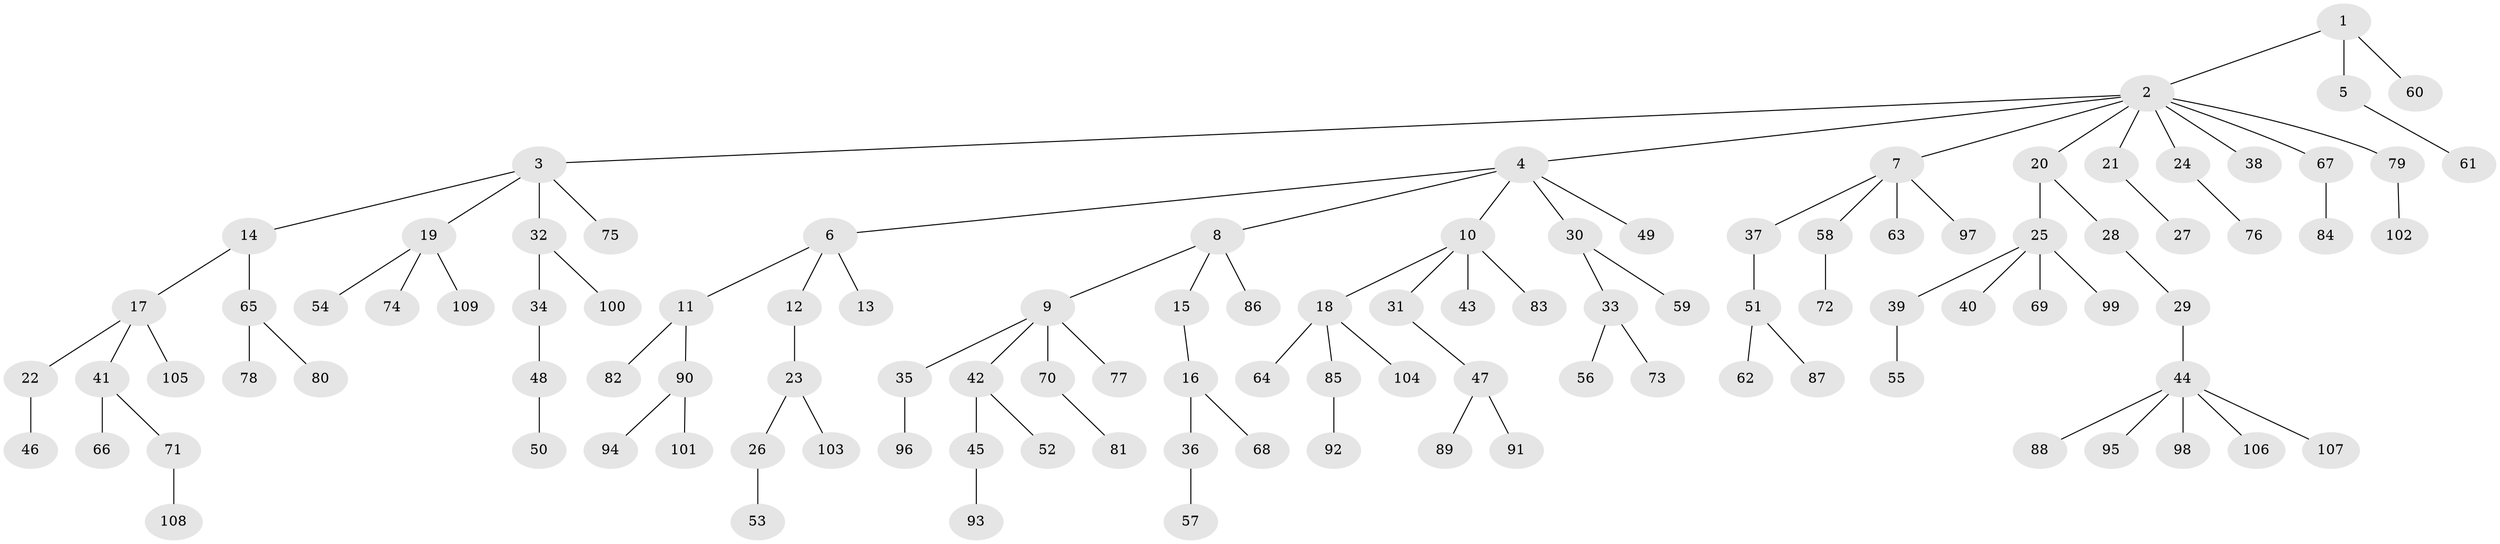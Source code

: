 // coarse degree distribution, {2: 0.21621621621621623, 10: 0.013513513513513514, 4: 0.08108108108108109, 8: 0.013513513513513514, 1: 0.5540540540540541, 3: 0.0945945945945946, 5: 0.02702702702702703}
// Generated by graph-tools (version 1.1) at 2025/52/02/27/25 19:52:11]
// undirected, 109 vertices, 108 edges
graph export_dot {
graph [start="1"]
  node [color=gray90,style=filled];
  1;
  2;
  3;
  4;
  5;
  6;
  7;
  8;
  9;
  10;
  11;
  12;
  13;
  14;
  15;
  16;
  17;
  18;
  19;
  20;
  21;
  22;
  23;
  24;
  25;
  26;
  27;
  28;
  29;
  30;
  31;
  32;
  33;
  34;
  35;
  36;
  37;
  38;
  39;
  40;
  41;
  42;
  43;
  44;
  45;
  46;
  47;
  48;
  49;
  50;
  51;
  52;
  53;
  54;
  55;
  56;
  57;
  58;
  59;
  60;
  61;
  62;
  63;
  64;
  65;
  66;
  67;
  68;
  69;
  70;
  71;
  72;
  73;
  74;
  75;
  76;
  77;
  78;
  79;
  80;
  81;
  82;
  83;
  84;
  85;
  86;
  87;
  88;
  89;
  90;
  91;
  92;
  93;
  94;
  95;
  96;
  97;
  98;
  99;
  100;
  101;
  102;
  103;
  104;
  105;
  106;
  107;
  108;
  109;
  1 -- 2;
  1 -- 5;
  1 -- 60;
  2 -- 3;
  2 -- 4;
  2 -- 7;
  2 -- 20;
  2 -- 21;
  2 -- 24;
  2 -- 38;
  2 -- 67;
  2 -- 79;
  3 -- 14;
  3 -- 19;
  3 -- 32;
  3 -- 75;
  4 -- 6;
  4 -- 8;
  4 -- 10;
  4 -- 30;
  4 -- 49;
  5 -- 61;
  6 -- 11;
  6 -- 12;
  6 -- 13;
  7 -- 37;
  7 -- 58;
  7 -- 63;
  7 -- 97;
  8 -- 9;
  8 -- 15;
  8 -- 86;
  9 -- 35;
  9 -- 42;
  9 -- 70;
  9 -- 77;
  10 -- 18;
  10 -- 31;
  10 -- 43;
  10 -- 83;
  11 -- 82;
  11 -- 90;
  12 -- 23;
  14 -- 17;
  14 -- 65;
  15 -- 16;
  16 -- 36;
  16 -- 68;
  17 -- 22;
  17 -- 41;
  17 -- 105;
  18 -- 64;
  18 -- 85;
  18 -- 104;
  19 -- 54;
  19 -- 74;
  19 -- 109;
  20 -- 25;
  20 -- 28;
  21 -- 27;
  22 -- 46;
  23 -- 26;
  23 -- 103;
  24 -- 76;
  25 -- 39;
  25 -- 40;
  25 -- 69;
  25 -- 99;
  26 -- 53;
  28 -- 29;
  29 -- 44;
  30 -- 33;
  30 -- 59;
  31 -- 47;
  32 -- 34;
  32 -- 100;
  33 -- 56;
  33 -- 73;
  34 -- 48;
  35 -- 96;
  36 -- 57;
  37 -- 51;
  39 -- 55;
  41 -- 66;
  41 -- 71;
  42 -- 45;
  42 -- 52;
  44 -- 88;
  44 -- 95;
  44 -- 98;
  44 -- 106;
  44 -- 107;
  45 -- 93;
  47 -- 89;
  47 -- 91;
  48 -- 50;
  51 -- 62;
  51 -- 87;
  58 -- 72;
  65 -- 78;
  65 -- 80;
  67 -- 84;
  70 -- 81;
  71 -- 108;
  79 -- 102;
  85 -- 92;
  90 -- 94;
  90 -- 101;
}
